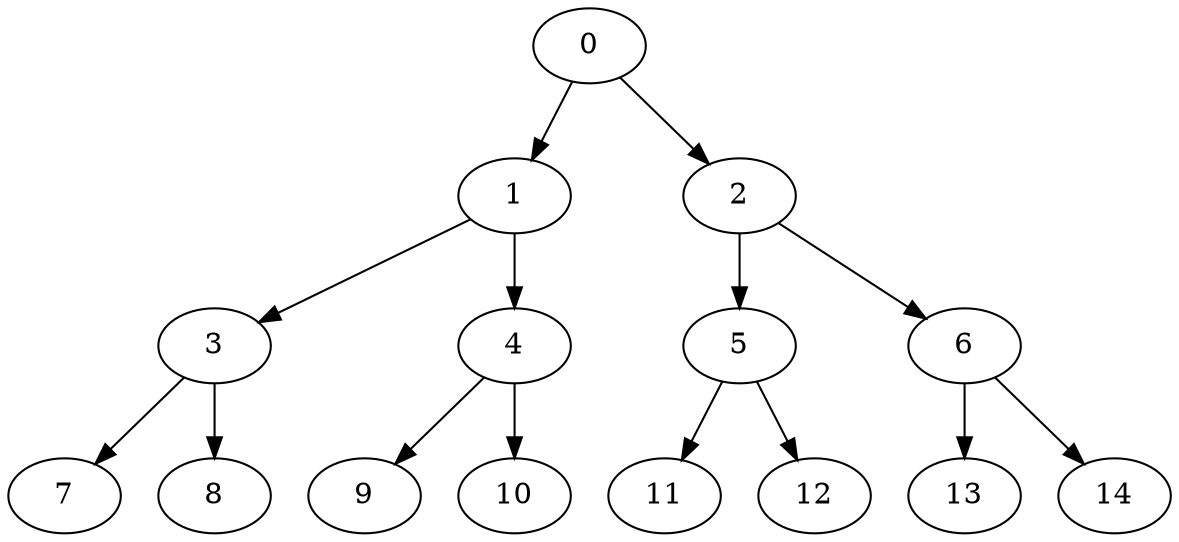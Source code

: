 digraph  {
0;
1;
2;
3;
4;
5;
6;
7;
8;
9;
10;
11;
12;
13;
14;
0 -> 1  [key=0, weight="3.4"];
0 -> 2  [key=0, weight="3.5"];
1 -> 3  [key=0, weight="3.5"];
1 -> 4  [key=0, weight="3.9"];
2 -> 5  [key=0, weight="4.0"];
2 -> 6  [key=0, weight="2.0"];
3 -> 7  [key=0, weight="2.2"];
3 -> 8  [key=0, weight="3.4"];
4 -> 9  [key=0, weight="2.5"];
4 -> 10  [key=0, weight="3.5"];
5 -> 11  [key=0, weight="2.1"];
5 -> 12  [key=0, weight="3.1"];
6 -> 13  [key=0, weight="3.5"];
6 -> 14  [key=0, weight="2.1"];
}

